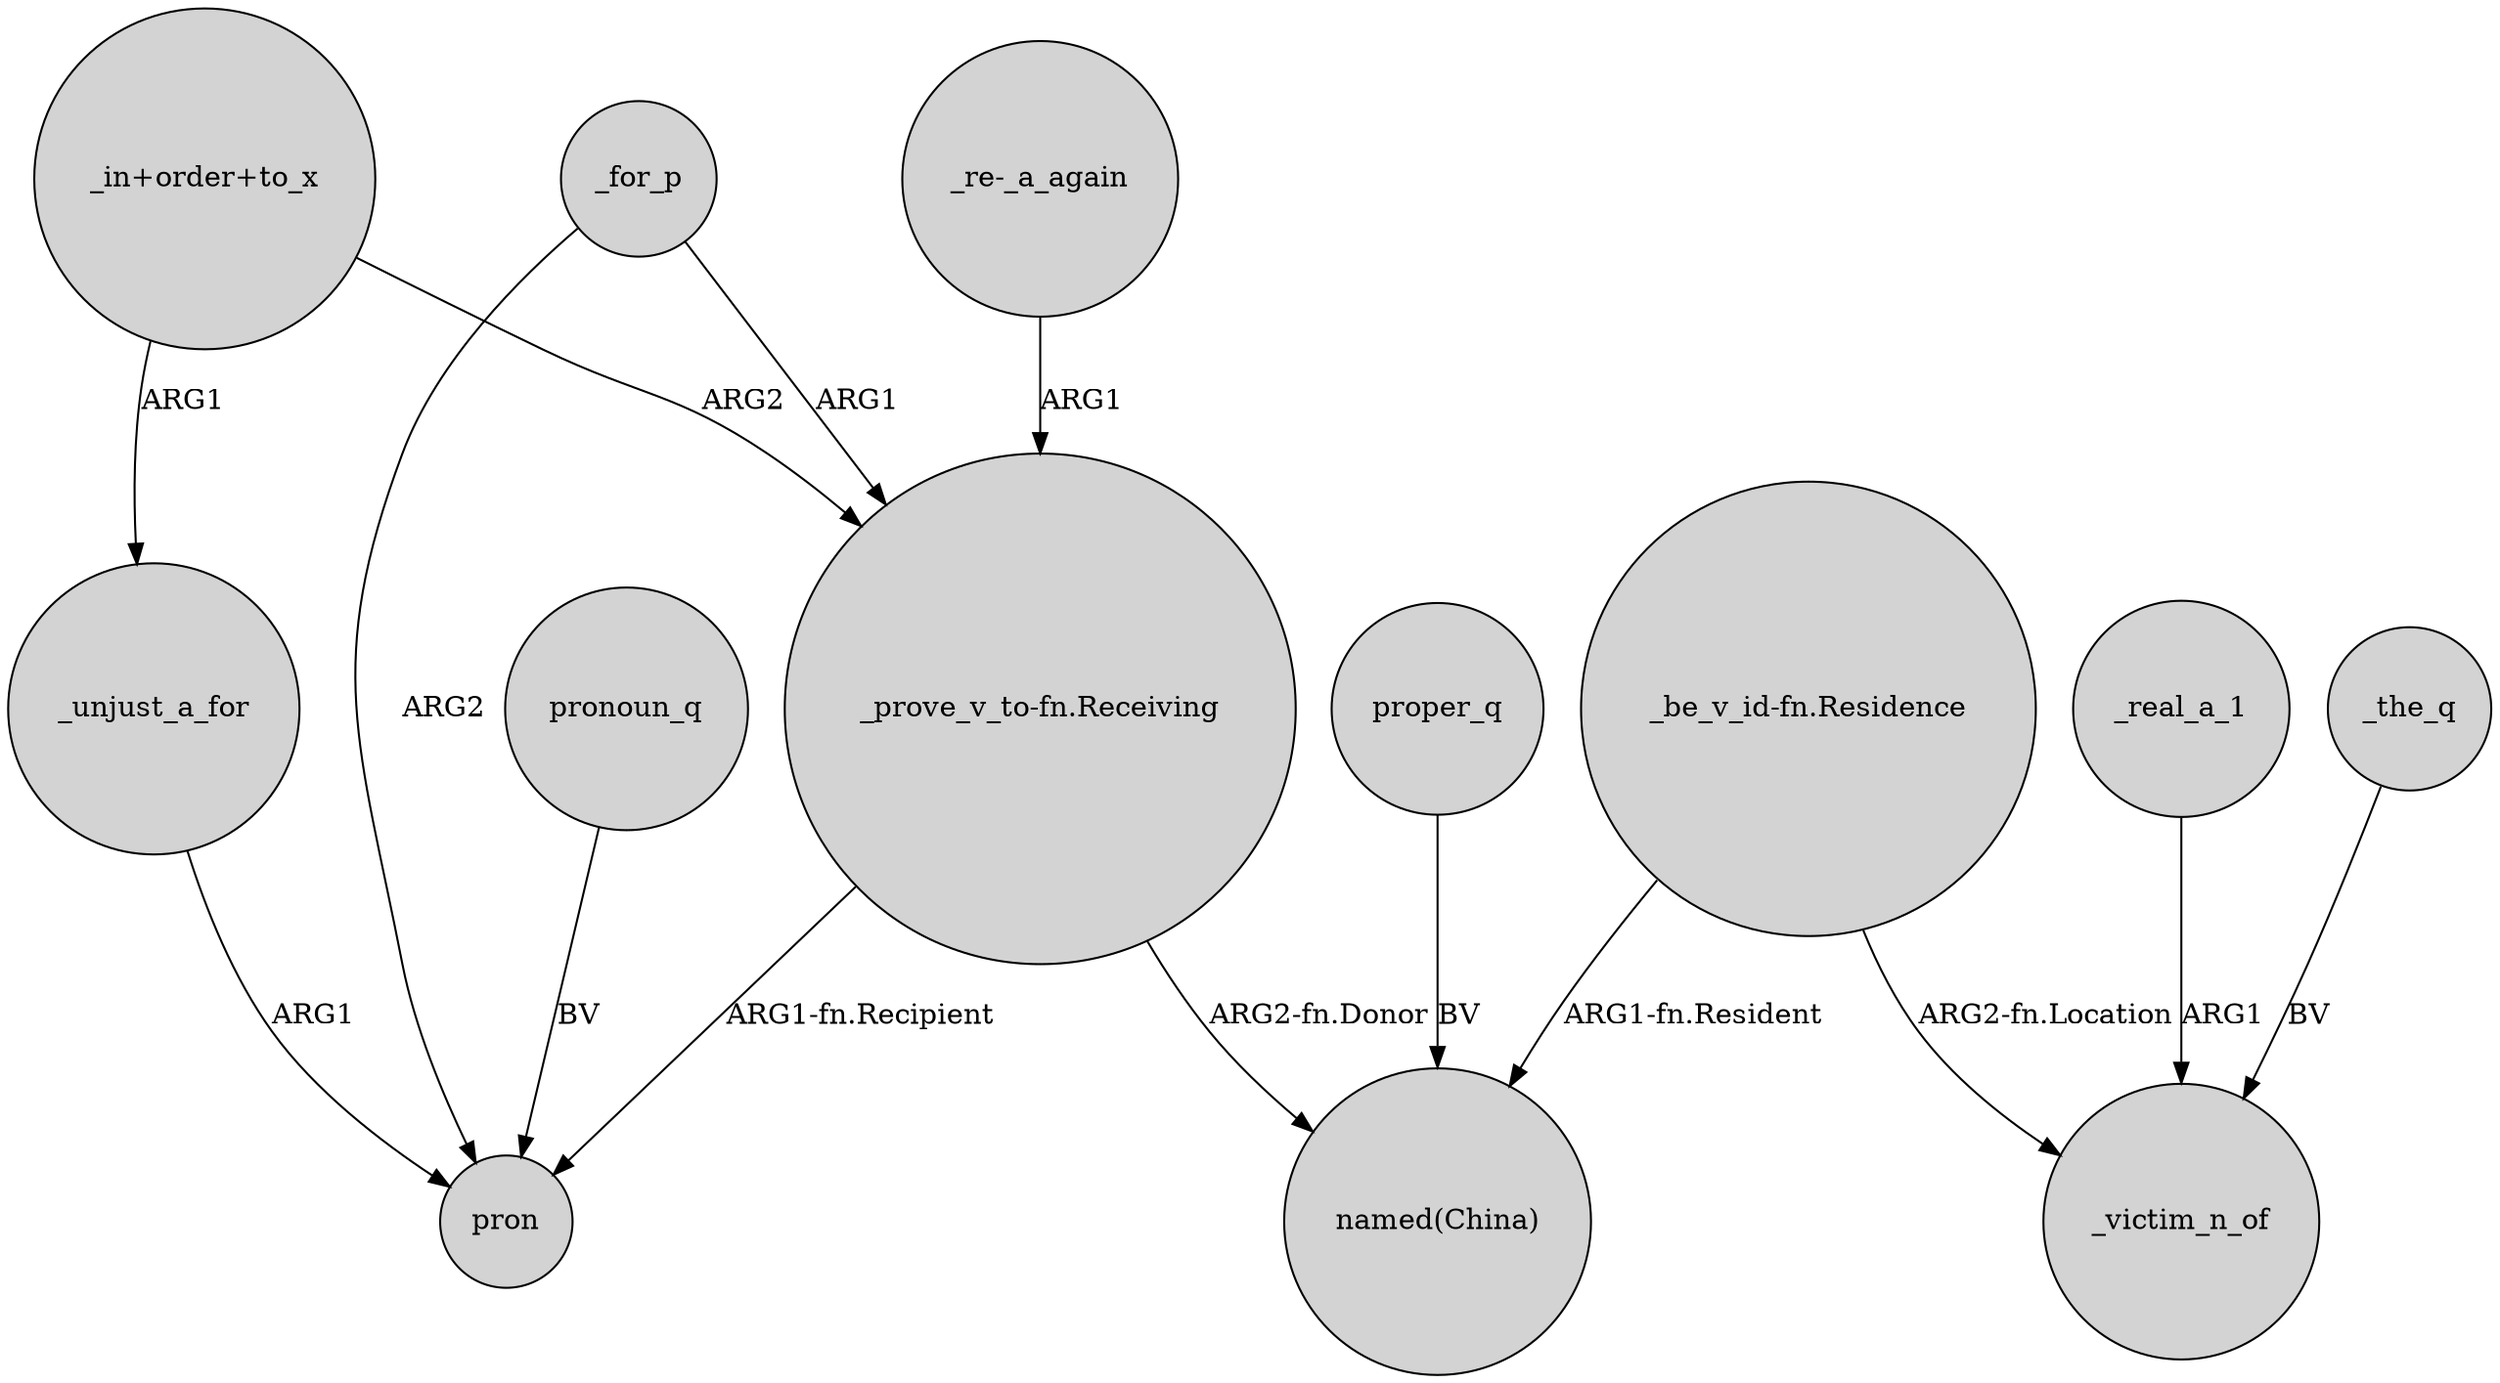 digraph {
	node [shape=circle style=filled]
	proper_q -> "named(China)" [label=BV]
	"_in+order+to_x" -> _unjust_a_for [label=ARG1]
	"_prove_v_to-fn.Receiving" -> pron [label="ARG1-fn.Recipient"]
	"_be_v_id-fn.Residence" -> "named(China)" [label="ARG1-fn.Resident"]
	_for_p -> pron [label=ARG2]
	_for_p -> "_prove_v_to-fn.Receiving" [label=ARG1]
	"_be_v_id-fn.Residence" -> _victim_n_of [label="ARG2-fn.Location"]
	"_in+order+to_x" -> "_prove_v_to-fn.Receiving" [label=ARG2]
	_real_a_1 -> _victim_n_of [label=ARG1]
	"_prove_v_to-fn.Receiving" -> "named(China)" [label="ARG2-fn.Donor"]
	_unjust_a_for -> pron [label=ARG1]
	pronoun_q -> pron [label=BV]
	_the_q -> _victim_n_of [label=BV]
	"_re-_a_again" -> "_prove_v_to-fn.Receiving" [label=ARG1]
}
